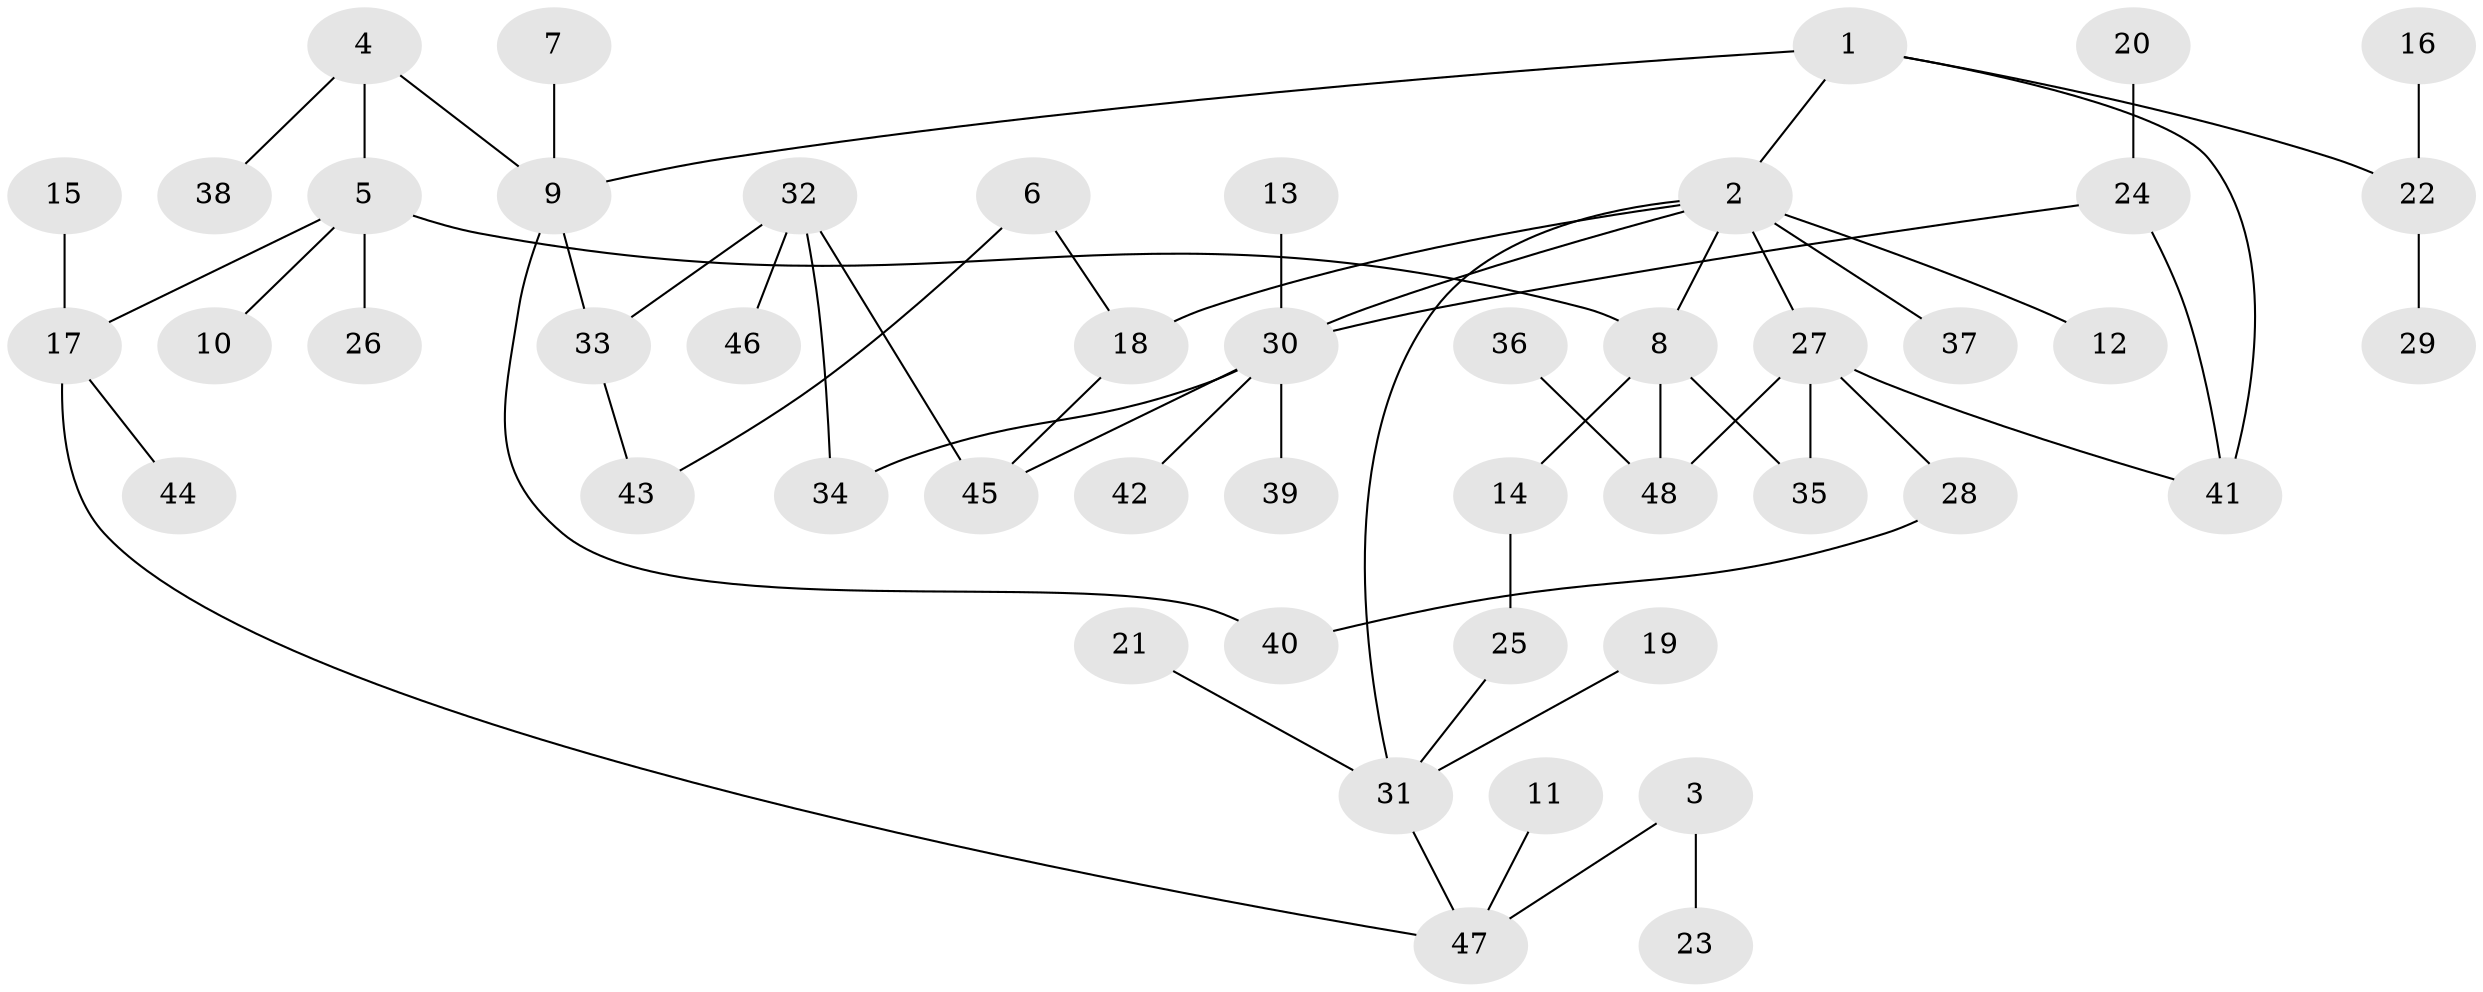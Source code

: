 // original degree distribution, {5: 0.05263157894736842, 6: 0.031578947368421054, 4: 0.08421052631578947, 3: 0.15789473684210525, 1: 0.37894736842105264, 2: 0.29473684210526313}
// Generated by graph-tools (version 1.1) at 2025/49/03/09/25 03:49:22]
// undirected, 48 vertices, 59 edges
graph export_dot {
graph [start="1"]
  node [color=gray90,style=filled];
  1;
  2;
  3;
  4;
  5;
  6;
  7;
  8;
  9;
  10;
  11;
  12;
  13;
  14;
  15;
  16;
  17;
  18;
  19;
  20;
  21;
  22;
  23;
  24;
  25;
  26;
  27;
  28;
  29;
  30;
  31;
  32;
  33;
  34;
  35;
  36;
  37;
  38;
  39;
  40;
  41;
  42;
  43;
  44;
  45;
  46;
  47;
  48;
  1 -- 2 [weight=1.0];
  1 -- 9 [weight=1.0];
  1 -- 22 [weight=1.0];
  1 -- 41 [weight=1.0];
  2 -- 8 [weight=1.0];
  2 -- 12 [weight=1.0];
  2 -- 18 [weight=1.0];
  2 -- 27 [weight=1.0];
  2 -- 30 [weight=1.0];
  2 -- 31 [weight=1.0];
  2 -- 37 [weight=1.0];
  3 -- 23 [weight=1.0];
  3 -- 47 [weight=1.0];
  4 -- 5 [weight=1.0];
  4 -- 9 [weight=1.0];
  4 -- 38 [weight=1.0];
  5 -- 8 [weight=1.0];
  5 -- 10 [weight=1.0];
  5 -- 17 [weight=1.0];
  5 -- 26 [weight=1.0];
  6 -- 18 [weight=1.0];
  6 -- 43 [weight=1.0];
  7 -- 9 [weight=1.0];
  8 -- 14 [weight=1.0];
  8 -- 35 [weight=1.0];
  8 -- 48 [weight=1.0];
  9 -- 33 [weight=1.0];
  9 -- 40 [weight=1.0];
  11 -- 47 [weight=1.0];
  13 -- 30 [weight=1.0];
  14 -- 25 [weight=1.0];
  15 -- 17 [weight=1.0];
  16 -- 22 [weight=1.0];
  17 -- 44 [weight=1.0];
  17 -- 47 [weight=1.0];
  18 -- 45 [weight=1.0];
  19 -- 31 [weight=1.0];
  20 -- 24 [weight=1.0];
  21 -- 31 [weight=1.0];
  22 -- 29 [weight=1.0];
  24 -- 30 [weight=1.0];
  24 -- 41 [weight=1.0];
  25 -- 31 [weight=1.0];
  27 -- 28 [weight=1.0];
  27 -- 35 [weight=1.0];
  27 -- 41 [weight=1.0];
  27 -- 48 [weight=1.0];
  28 -- 40 [weight=1.0];
  30 -- 34 [weight=1.0];
  30 -- 39 [weight=1.0];
  30 -- 42 [weight=1.0];
  30 -- 45 [weight=1.0];
  31 -- 47 [weight=1.0];
  32 -- 33 [weight=1.0];
  32 -- 34 [weight=1.0];
  32 -- 45 [weight=1.0];
  32 -- 46 [weight=1.0];
  33 -- 43 [weight=1.0];
  36 -- 48 [weight=1.0];
}
